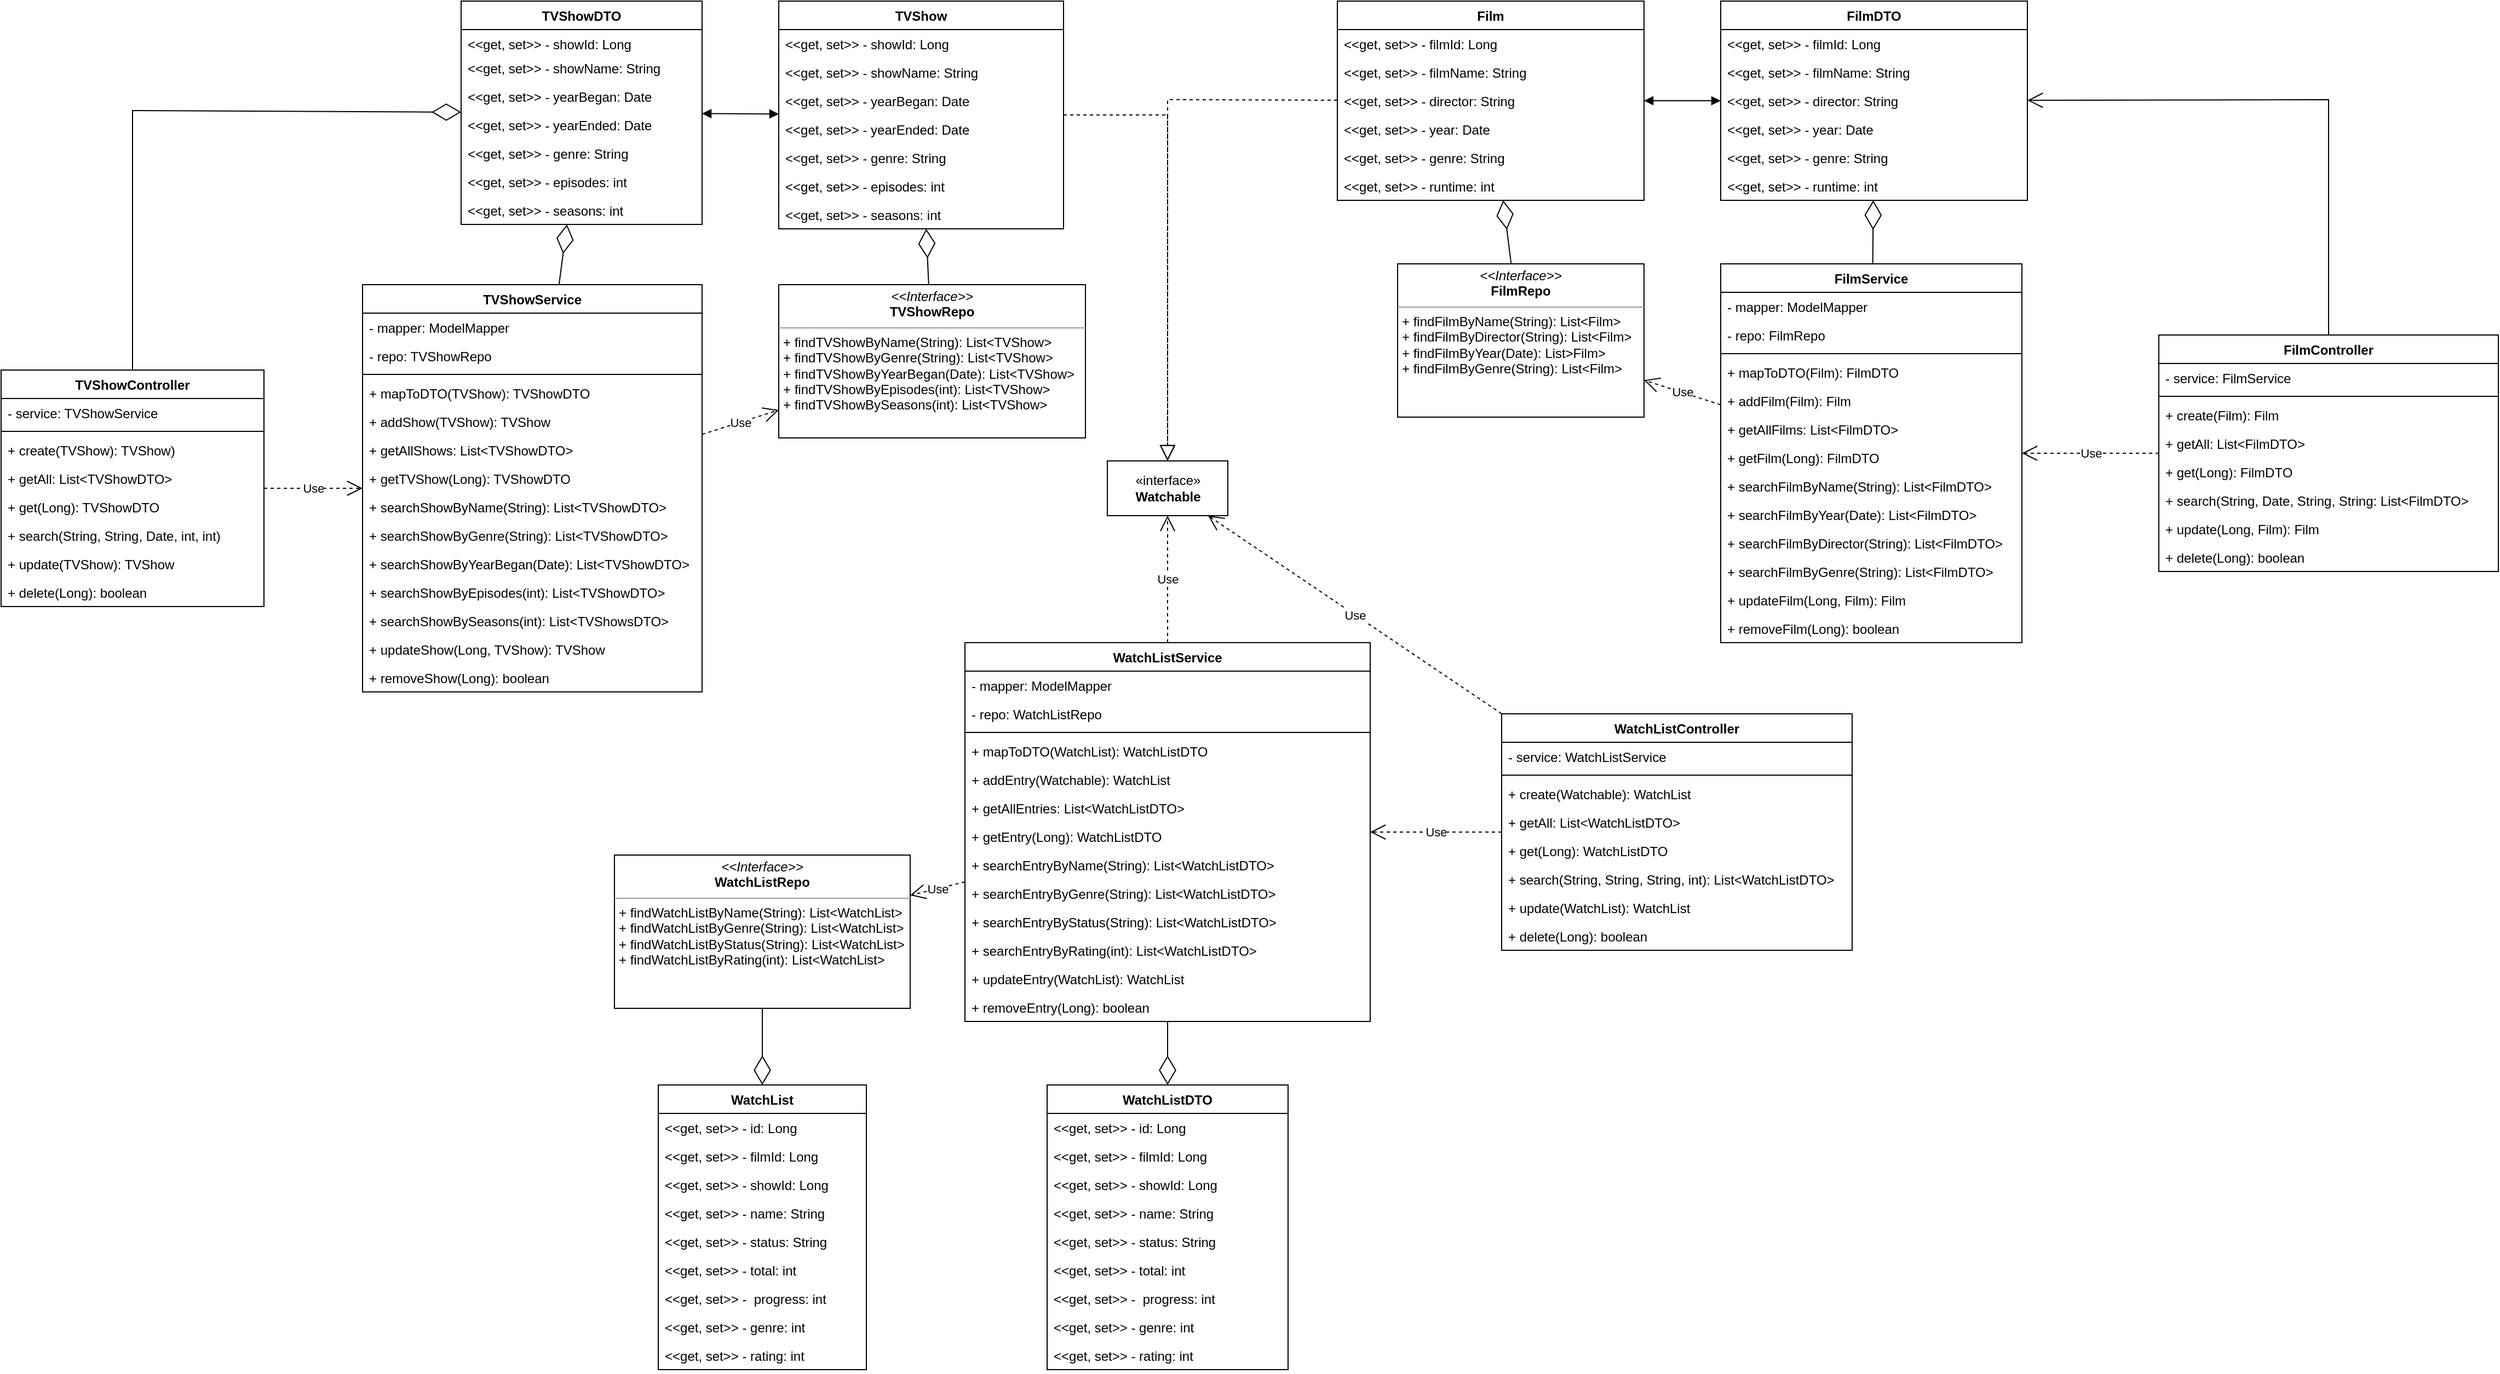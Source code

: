 <mxfile version="20.0.4" type="device"><diagram id="C5RBs43oDa-KdzZeNtuy" name="Page-1"><mxGraphModel dx="2875" dy="575" grid="1" gridSize="10" guides="1" tooltips="1" connect="1" arrows="1" fold="1" page="1" pageScale="1" pageWidth="827" pageHeight="1169" math="0" shadow="0"><root><mxCell id="WIyWlLk6GJQsqaUBKTNV-0"/><mxCell id="WIyWlLk6GJQsqaUBKTNV-1" parent="WIyWlLk6GJQsqaUBKTNV-0"/><mxCell id="eeQJujvys2jy9vbMxmG9-0" value="Film" style="swimlane;fontStyle=1;align=center;verticalAlign=top;childLayout=stackLayout;horizontal=1;startSize=26;horizontalStack=0;resizeParent=1;resizeParentMax=0;resizeLast=0;collapsible=1;marginBottom=0;" vertex="1" parent="WIyWlLk6GJQsqaUBKTNV-1"><mxGeometry x="50" y="50" width="280" height="182" as="geometry"/></mxCell><mxCell id="eeQJujvys2jy9vbMxmG9-1" value="&lt;&lt;get, set&gt;&gt; - filmId: Long" style="text;strokeColor=none;fillColor=none;align=left;verticalAlign=top;spacingLeft=4;spacingRight=4;overflow=hidden;rotatable=0;points=[[0,0.5],[1,0.5]];portConstraint=eastwest;" vertex="1" parent="eeQJujvys2jy9vbMxmG9-0"><mxGeometry y="26" width="280" height="26" as="geometry"/></mxCell><mxCell id="eeQJujvys2jy9vbMxmG9-4" value="&lt;&lt;get, set&gt;&gt; - filmName: String" style="text;strokeColor=none;fillColor=none;align=left;verticalAlign=top;spacingLeft=4;spacingRight=4;overflow=hidden;rotatable=0;points=[[0,0.5],[1,0.5]];portConstraint=eastwest;" vertex="1" parent="eeQJujvys2jy9vbMxmG9-0"><mxGeometry y="52" width="280" height="26" as="geometry"/></mxCell><mxCell id="eeQJujvys2jy9vbMxmG9-5" value="&lt;&lt;get, set&gt;&gt; - director: String" style="text;strokeColor=none;fillColor=none;align=left;verticalAlign=top;spacingLeft=4;spacingRight=4;overflow=hidden;rotatable=0;points=[[0,0.5],[1,0.5]];portConstraint=eastwest;" vertex="1" parent="eeQJujvys2jy9vbMxmG9-0"><mxGeometry y="78" width="280" height="26" as="geometry"/></mxCell><mxCell id="eeQJujvys2jy9vbMxmG9-7" value="&lt;&lt;get, set&gt;&gt; - year: Date" style="text;strokeColor=none;fillColor=none;align=left;verticalAlign=top;spacingLeft=4;spacingRight=4;overflow=hidden;rotatable=0;points=[[0,0.5],[1,0.5]];portConstraint=eastwest;" vertex="1" parent="eeQJujvys2jy9vbMxmG9-0"><mxGeometry y="104" width="280" height="26" as="geometry"/></mxCell><mxCell id="eeQJujvys2jy9vbMxmG9-8" value="&lt;&lt;get, set&gt;&gt; - genre: String" style="text;strokeColor=none;fillColor=none;align=left;verticalAlign=top;spacingLeft=4;spacingRight=4;overflow=hidden;rotatable=0;points=[[0,0.5],[1,0.5]];portConstraint=eastwest;" vertex="1" parent="eeQJujvys2jy9vbMxmG9-0"><mxGeometry y="130" width="280" height="26" as="geometry"/></mxCell><mxCell id="eeQJujvys2jy9vbMxmG9-9" value="&lt;&lt;get, set&gt;&gt; - runtime: int" style="text;strokeColor=none;fillColor=none;align=left;verticalAlign=top;spacingLeft=4;spacingRight=4;overflow=hidden;rotatable=0;points=[[0,0.5],[1,0.5]];portConstraint=eastwest;" vertex="1" parent="eeQJujvys2jy9vbMxmG9-0"><mxGeometry y="156" width="280" height="26" as="geometry"/></mxCell><mxCell id="eeQJujvys2jy9vbMxmG9-10" value="FilmDTO" style="swimlane;fontStyle=1;childLayout=stackLayout;horizontal=1;startSize=26;fillColor=none;horizontalStack=0;resizeParent=1;resizeParentMax=0;resizeLast=0;collapsible=1;marginBottom=0;" vertex="1" parent="WIyWlLk6GJQsqaUBKTNV-1"><mxGeometry x="400" y="50" width="280" height="182" as="geometry"/></mxCell><mxCell id="eeQJujvys2jy9vbMxmG9-11" value="&lt;&lt;get, set&gt;&gt; - filmId: Long" style="text;strokeColor=none;fillColor=none;align=left;verticalAlign=top;spacingLeft=4;spacingRight=4;overflow=hidden;rotatable=0;points=[[0,0.5],[1,0.5]];portConstraint=eastwest;" vertex="1" parent="eeQJujvys2jy9vbMxmG9-10"><mxGeometry y="26" width="280" height="26" as="geometry"/></mxCell><mxCell id="eeQJujvys2jy9vbMxmG9-12" value="&lt;&lt;get, set&gt;&gt; - filmName: String" style="text;strokeColor=none;fillColor=none;align=left;verticalAlign=top;spacingLeft=4;spacingRight=4;overflow=hidden;rotatable=0;points=[[0,0.5],[1,0.5]];portConstraint=eastwest;" vertex="1" parent="eeQJujvys2jy9vbMxmG9-10"><mxGeometry y="52" width="280" height="26" as="geometry"/></mxCell><mxCell id="eeQJujvys2jy9vbMxmG9-13" value="&lt;&lt;get, set&gt;&gt; - director: String" style="text;strokeColor=none;fillColor=none;align=left;verticalAlign=top;spacingLeft=4;spacingRight=4;overflow=hidden;rotatable=0;points=[[0,0.5],[1,0.5]];portConstraint=eastwest;" vertex="1" parent="eeQJujvys2jy9vbMxmG9-10"><mxGeometry y="78" width="280" height="26" as="geometry"/></mxCell><mxCell id="eeQJujvys2jy9vbMxmG9-14" value="&lt;&lt;get, set&gt;&gt; - year: Date" style="text;strokeColor=none;fillColor=none;align=left;verticalAlign=top;spacingLeft=4;spacingRight=4;overflow=hidden;rotatable=0;points=[[0,0.5],[1,0.5]];portConstraint=eastwest;" vertex="1" parent="eeQJujvys2jy9vbMxmG9-10"><mxGeometry y="104" width="280" height="26" as="geometry"/></mxCell><mxCell id="eeQJujvys2jy9vbMxmG9-15" value="&lt;&lt;get, set&gt;&gt; - genre: String" style="text;strokeColor=none;fillColor=none;align=left;verticalAlign=top;spacingLeft=4;spacingRight=4;overflow=hidden;rotatable=0;points=[[0,0.5],[1,0.5]];portConstraint=eastwest;" vertex="1" parent="eeQJujvys2jy9vbMxmG9-10"><mxGeometry y="130" width="280" height="26" as="geometry"/></mxCell><mxCell id="eeQJujvys2jy9vbMxmG9-16" value="&lt;&lt;get, set&gt;&gt; - runtime: int" style="text;strokeColor=none;fillColor=none;align=left;verticalAlign=top;spacingLeft=4;spacingRight=4;overflow=hidden;rotatable=0;points=[[0,0.5],[1,0.5]];portConstraint=eastwest;" vertex="1" parent="eeQJujvys2jy9vbMxmG9-10"><mxGeometry y="156" width="280" height="26" as="geometry"/></mxCell><mxCell id="eeQJujvys2jy9vbMxmG9-17" value="" style="endArrow=block;startArrow=block;endFill=1;startFill=1;html=1;rounded=0;" edge="1" parent="WIyWlLk6GJQsqaUBKTNV-1" source="eeQJujvys2jy9vbMxmG9-0" target="eeQJujvys2jy9vbMxmG9-10"><mxGeometry width="160" relative="1" as="geometry"><mxPoint x="320" y="330" as="sourcePoint"/><mxPoint x="480" y="330" as="targetPoint"/></mxGeometry></mxCell><mxCell id="eeQJujvys2jy9vbMxmG9-20" value="&lt;p style=&quot;margin:0px;margin-top:4px;text-align:center;&quot;&gt;&lt;i&gt;&amp;lt;&amp;lt;Interface&amp;gt;&amp;gt;&lt;/i&gt;&lt;br&gt;&lt;b&gt;FilmRepo&lt;/b&gt;&lt;/p&gt;&lt;hr size=&quot;1&quot;&gt;&lt;p style=&quot;margin:0px;margin-left:4px;&quot;&gt;+ findFilmByName(String): List&amp;lt;Film&amp;gt;&lt;br&gt;+ findFilmByDirector(String): List&amp;lt;Film&amp;gt;&lt;/p&gt;&lt;p style=&quot;margin:0px;margin-left:4px;&quot;&gt;+ findFilmByYear(Date): List&amp;gt;Film&amp;gt;&lt;/p&gt;&lt;p style=&quot;margin:0px;margin-left:4px;&quot;&gt;+ findFilmByGenre(String): List&amp;lt;Film&amp;gt;&lt;/p&gt;" style="verticalAlign=top;align=left;overflow=fill;fontSize=12;fontFamily=Helvetica;html=1;" vertex="1" parent="WIyWlLk6GJQsqaUBKTNV-1"><mxGeometry x="105" y="290" width="225" height="140" as="geometry"/></mxCell><mxCell id="eeQJujvys2jy9vbMxmG9-25" value="" style="endArrow=diamondThin;endFill=0;endSize=24;html=1;rounded=0;" edge="1" parent="WIyWlLk6GJQsqaUBKTNV-1" source="eeQJujvys2jy9vbMxmG9-20" target="eeQJujvys2jy9vbMxmG9-0"><mxGeometry width="160" relative="1" as="geometry"><mxPoint x="400" y="210" as="sourcePoint"/><mxPoint x="560" y="210" as="targetPoint"/></mxGeometry></mxCell><mxCell id="eeQJujvys2jy9vbMxmG9-26" value="FilmService" style="swimlane;fontStyle=1;align=center;verticalAlign=top;childLayout=stackLayout;horizontal=1;startSize=26;horizontalStack=0;resizeParent=1;resizeParentMax=0;resizeLast=0;collapsible=1;marginBottom=0;" vertex="1" parent="WIyWlLk6GJQsqaUBKTNV-1"><mxGeometry x="400" y="290" width="275" height="346" as="geometry"/></mxCell><mxCell id="eeQJujvys2jy9vbMxmG9-90" value="- mapper: ModelMapper" style="text;strokeColor=none;fillColor=none;align=left;verticalAlign=top;spacingLeft=4;spacingRight=4;overflow=hidden;rotatable=0;points=[[0,0.5],[1,0.5]];portConstraint=eastwest;" vertex="1" parent="eeQJujvys2jy9vbMxmG9-26"><mxGeometry y="26" width="275" height="26" as="geometry"/></mxCell><mxCell id="eeQJujvys2jy9vbMxmG9-27" value="- repo: FilmRepo" style="text;strokeColor=none;fillColor=none;align=left;verticalAlign=top;spacingLeft=4;spacingRight=4;overflow=hidden;rotatable=0;points=[[0,0.5],[1,0.5]];portConstraint=eastwest;" vertex="1" parent="eeQJujvys2jy9vbMxmG9-26"><mxGeometry y="52" width="275" height="26" as="geometry"/></mxCell><mxCell id="eeQJujvys2jy9vbMxmG9-28" value="" style="line;strokeWidth=1;fillColor=none;align=left;verticalAlign=middle;spacingTop=-1;spacingLeft=3;spacingRight=3;rotatable=0;labelPosition=right;points=[];portConstraint=eastwest;" vertex="1" parent="eeQJujvys2jy9vbMxmG9-26"><mxGeometry y="78" width="275" height="8" as="geometry"/></mxCell><mxCell id="eeQJujvys2jy9vbMxmG9-29" value="+ mapToDTO(Film): FilmDTO" style="text;strokeColor=none;fillColor=none;align=left;verticalAlign=top;spacingLeft=4;spacingRight=4;overflow=hidden;rotatable=0;points=[[0,0.5],[1,0.5]];portConstraint=eastwest;" vertex="1" parent="eeQJujvys2jy9vbMxmG9-26"><mxGeometry y="86" width="275" height="26" as="geometry"/></mxCell><mxCell id="eeQJujvys2jy9vbMxmG9-31" value="+ addFilm(Film): Film" style="text;strokeColor=none;fillColor=none;align=left;verticalAlign=top;spacingLeft=4;spacingRight=4;overflow=hidden;rotatable=0;points=[[0,0.5],[1,0.5]];portConstraint=eastwest;" vertex="1" parent="eeQJujvys2jy9vbMxmG9-26"><mxGeometry y="112" width="275" height="26" as="geometry"/></mxCell><mxCell id="eeQJujvys2jy9vbMxmG9-32" value="+ getAllFilms: List&lt;FilmDTO&gt;" style="text;strokeColor=none;fillColor=none;align=left;verticalAlign=top;spacingLeft=4;spacingRight=4;overflow=hidden;rotatable=0;points=[[0,0.5],[1,0.5]];portConstraint=eastwest;" vertex="1" parent="eeQJujvys2jy9vbMxmG9-26"><mxGeometry y="138" width="275" height="26" as="geometry"/></mxCell><mxCell id="eeQJujvys2jy9vbMxmG9-36" value="+ getFilm(Long): FilmDTO" style="text;strokeColor=none;fillColor=none;align=left;verticalAlign=top;spacingLeft=4;spacingRight=4;overflow=hidden;rotatable=0;points=[[0,0.5],[1,0.5]];portConstraint=eastwest;" vertex="1" parent="eeQJujvys2jy9vbMxmG9-26"><mxGeometry y="164" width="275" height="26" as="geometry"/></mxCell><mxCell id="eeQJujvys2jy9vbMxmG9-34" value="+ searchFilmByName(String): List&lt;FilmDTO&gt;" style="text;strokeColor=none;fillColor=none;align=left;verticalAlign=top;spacingLeft=4;spacingRight=4;overflow=hidden;rotatable=0;points=[[0,0.5],[1,0.5]];portConstraint=eastwest;" vertex="1" parent="eeQJujvys2jy9vbMxmG9-26"><mxGeometry y="190" width="275" height="26" as="geometry"/></mxCell><mxCell id="eeQJujvys2jy9vbMxmG9-39" value="+ searchFilmByYear(Date): List&lt;FilmDTO&gt;" style="text;strokeColor=none;fillColor=none;align=left;verticalAlign=top;spacingLeft=4;spacingRight=4;overflow=hidden;rotatable=0;points=[[0,0.5],[1,0.5]];portConstraint=eastwest;" vertex="1" parent="eeQJujvys2jy9vbMxmG9-26"><mxGeometry y="216" width="275" height="26" as="geometry"/></mxCell><mxCell id="eeQJujvys2jy9vbMxmG9-35" value="+ searchFilmByDirector(String): List&lt;FilmDTO&gt;" style="text;strokeColor=none;fillColor=none;align=left;verticalAlign=top;spacingLeft=4;spacingRight=4;overflow=hidden;rotatable=0;points=[[0,0.5],[1,0.5]];portConstraint=eastwest;" vertex="1" parent="eeQJujvys2jy9vbMxmG9-26"><mxGeometry y="242" width="275" height="26" as="geometry"/></mxCell><mxCell id="eeQJujvys2jy9vbMxmG9-40" value="+ searchFilmByGenre(String): List&lt;FilmDTO&gt;" style="text;strokeColor=none;fillColor=none;align=left;verticalAlign=top;spacingLeft=4;spacingRight=4;overflow=hidden;rotatable=0;points=[[0,0.5],[1,0.5]];portConstraint=eastwest;" vertex="1" parent="eeQJujvys2jy9vbMxmG9-26"><mxGeometry y="268" width="275" height="26" as="geometry"/></mxCell><mxCell id="eeQJujvys2jy9vbMxmG9-41" value="+ updateFilm(Long, Film): Film" style="text;strokeColor=none;fillColor=none;align=left;verticalAlign=top;spacingLeft=4;spacingRight=4;overflow=hidden;rotatable=0;points=[[0,0.5],[1,0.5]];portConstraint=eastwest;" vertex="1" parent="eeQJujvys2jy9vbMxmG9-26"><mxGeometry y="294" width="275" height="26" as="geometry"/></mxCell><mxCell id="eeQJujvys2jy9vbMxmG9-42" value="+ removeFilm(Long): boolean" style="text;strokeColor=none;fillColor=none;align=left;verticalAlign=top;spacingLeft=4;spacingRight=4;overflow=hidden;rotatable=0;points=[[0,0.5],[1,0.5]];portConstraint=eastwest;" vertex="1" parent="eeQJujvys2jy9vbMxmG9-26"><mxGeometry y="320" width="275" height="26" as="geometry"/></mxCell><mxCell id="eeQJujvys2jy9vbMxmG9-30" value="Use" style="endArrow=open;endSize=12;dashed=1;html=1;rounded=0;" edge="1" parent="WIyWlLk6GJQsqaUBKTNV-1" source="eeQJujvys2jy9vbMxmG9-26" target="eeQJujvys2jy9vbMxmG9-20"><mxGeometry width="160" relative="1" as="geometry"><mxPoint x="400" y="210" as="sourcePoint"/><mxPoint x="560" y="210" as="targetPoint"/></mxGeometry></mxCell><mxCell id="eeQJujvys2jy9vbMxmG9-37" value="«interface»&lt;br&gt;&lt;b&gt;Watchable&lt;/b&gt;" style="html=1;" vertex="1" parent="WIyWlLk6GJQsqaUBKTNV-1"><mxGeometry x="-160" y="470" width="110" height="50" as="geometry"/></mxCell><mxCell id="eeQJujvys2jy9vbMxmG9-38" value="" style="endArrow=block;dashed=1;endFill=0;endSize=12;html=1;rounded=0;" edge="1" parent="WIyWlLk6GJQsqaUBKTNV-1" source="eeQJujvys2jy9vbMxmG9-0" target="eeQJujvys2jy9vbMxmG9-37"><mxGeometry width="160" relative="1" as="geometry"><mxPoint x="240" y="310" as="sourcePoint"/><mxPoint x="400" y="310" as="targetPoint"/><Array as="points"><mxPoint x="-105" y="140"/></Array></mxGeometry></mxCell><mxCell id="eeQJujvys2jy9vbMxmG9-43" value="" style="endArrow=diamondThin;endFill=0;endSize=24;html=1;rounded=0;" edge="1" parent="WIyWlLk6GJQsqaUBKTNV-1" source="eeQJujvys2jy9vbMxmG9-26" target="eeQJujvys2jy9vbMxmG9-10"><mxGeometry width="160" relative="1" as="geometry"><mxPoint x="240" y="310" as="sourcePoint"/><mxPoint x="400" y="310" as="targetPoint"/></mxGeometry></mxCell><mxCell id="eeQJujvys2jy9vbMxmG9-48" value="FilmController" style="swimlane;fontStyle=1;align=center;verticalAlign=top;childLayout=stackLayout;horizontal=1;startSize=26;horizontalStack=0;resizeParent=1;resizeParentMax=0;resizeLast=0;collapsible=1;marginBottom=0;" vertex="1" parent="WIyWlLk6GJQsqaUBKTNV-1"><mxGeometry x="800" y="355" width="310" height="216" as="geometry"/></mxCell><mxCell id="eeQJujvys2jy9vbMxmG9-49" value="- service: FilmService" style="text;strokeColor=none;fillColor=none;align=left;verticalAlign=top;spacingLeft=4;spacingRight=4;overflow=hidden;rotatable=0;points=[[0,0.5],[1,0.5]];portConstraint=eastwest;" vertex="1" parent="eeQJujvys2jy9vbMxmG9-48"><mxGeometry y="26" width="310" height="26" as="geometry"/></mxCell><mxCell id="eeQJujvys2jy9vbMxmG9-50" value="" style="line;strokeWidth=1;fillColor=none;align=left;verticalAlign=middle;spacingTop=-1;spacingLeft=3;spacingRight=3;rotatable=0;labelPosition=right;points=[];portConstraint=eastwest;" vertex="1" parent="eeQJujvys2jy9vbMxmG9-48"><mxGeometry y="52" width="310" height="8" as="geometry"/></mxCell><mxCell id="eeQJujvys2jy9vbMxmG9-51" value="+ create(Film): Film" style="text;strokeColor=none;fillColor=none;align=left;verticalAlign=top;spacingLeft=4;spacingRight=4;overflow=hidden;rotatable=0;points=[[0,0.5],[1,0.5]];portConstraint=eastwest;" vertex="1" parent="eeQJujvys2jy9vbMxmG9-48"><mxGeometry y="60" width="310" height="26" as="geometry"/></mxCell><mxCell id="eeQJujvys2jy9vbMxmG9-52" value="+ getAll: List&lt;FilmDTO&gt;" style="text;strokeColor=none;fillColor=none;align=left;verticalAlign=top;spacingLeft=4;spacingRight=4;overflow=hidden;rotatable=0;points=[[0,0.5],[1,0.5]];portConstraint=eastwest;" vertex="1" parent="eeQJujvys2jy9vbMxmG9-48"><mxGeometry y="86" width="310" height="26" as="geometry"/></mxCell><mxCell id="eeQJujvys2jy9vbMxmG9-53" value="+ get(Long): FilmDTO" style="text;strokeColor=none;fillColor=none;align=left;verticalAlign=top;spacingLeft=4;spacingRight=4;overflow=hidden;rotatable=0;points=[[0,0.5],[1,0.5]];portConstraint=eastwest;" vertex="1" parent="eeQJujvys2jy9vbMxmG9-48"><mxGeometry y="112" width="310" height="26" as="geometry"/></mxCell><mxCell id="eeQJujvys2jy9vbMxmG9-54" value="+ search(String, Date, String, String: List&lt;FilmDTO&gt;" style="text;strokeColor=none;fillColor=none;align=left;verticalAlign=top;spacingLeft=4;spacingRight=4;overflow=hidden;rotatable=0;points=[[0,0.5],[1,0.5]];portConstraint=eastwest;" vertex="1" parent="eeQJujvys2jy9vbMxmG9-48"><mxGeometry y="138" width="310" height="26" as="geometry"/></mxCell><mxCell id="eeQJujvys2jy9vbMxmG9-55" value="+ update(Long, Film): Film" style="text;strokeColor=none;fillColor=none;align=left;verticalAlign=top;spacingLeft=4;spacingRight=4;overflow=hidden;rotatable=0;points=[[0,0.5],[1,0.5]];portConstraint=eastwest;" vertex="1" parent="eeQJujvys2jy9vbMxmG9-48"><mxGeometry y="164" width="310" height="26" as="geometry"/></mxCell><mxCell id="eeQJujvys2jy9vbMxmG9-56" value="+ delete(Long): boolean" style="text;strokeColor=none;fillColor=none;align=left;verticalAlign=top;spacingLeft=4;spacingRight=4;overflow=hidden;rotatable=0;points=[[0,0.5],[1,0.5]];portConstraint=eastwest;" vertex="1" parent="eeQJujvys2jy9vbMxmG9-48"><mxGeometry y="190" width="310" height="26" as="geometry"/></mxCell><mxCell id="eeQJujvys2jy9vbMxmG9-59" value="" style="endArrow=open;endFill=1;endSize=12;html=1;rounded=0;" edge="1" parent="WIyWlLk6GJQsqaUBKTNV-1" source="eeQJujvys2jy9vbMxmG9-48" target="eeQJujvys2jy9vbMxmG9-10"><mxGeometry width="160" relative="1" as="geometry"><mxPoint x="840" y="220" as="sourcePoint"/><mxPoint x="1000" y="220" as="targetPoint"/><Array as="points"><mxPoint x="955" y="140"/></Array></mxGeometry></mxCell><mxCell id="eeQJujvys2jy9vbMxmG9-60" value="TVShow" style="swimlane;fontStyle=1;align=center;verticalAlign=top;childLayout=stackLayout;horizontal=1;startSize=26;horizontalStack=0;resizeParent=1;resizeParentMax=0;resizeLast=0;collapsible=1;marginBottom=0;" vertex="1" parent="WIyWlLk6GJQsqaUBKTNV-1"><mxGeometry x="-460" y="50" width="260" height="208" as="geometry"/></mxCell><mxCell id="eeQJujvys2jy9vbMxmG9-61" value="&lt;&lt;get, set&gt;&gt; - showId: Long" style="text;strokeColor=none;fillColor=none;align=left;verticalAlign=top;spacingLeft=4;spacingRight=4;overflow=hidden;rotatable=0;points=[[0,0.5],[1,0.5]];portConstraint=eastwest;" vertex="1" parent="eeQJujvys2jy9vbMxmG9-60"><mxGeometry y="26" width="260" height="26" as="geometry"/></mxCell><mxCell id="eeQJujvys2jy9vbMxmG9-64" value="&lt;&lt;get, set&gt;&gt; - showName: String" style="text;strokeColor=none;fillColor=none;align=left;verticalAlign=top;spacingLeft=4;spacingRight=4;overflow=hidden;rotatable=0;points=[[0,0.5],[1,0.5]];portConstraint=eastwest;" vertex="1" parent="eeQJujvys2jy9vbMxmG9-60"><mxGeometry y="52" width="260" height="26" as="geometry"/></mxCell><mxCell id="eeQJujvys2jy9vbMxmG9-65" value="&lt;&lt;get, set&gt;&gt; - yearBegan: Date" style="text;strokeColor=none;fillColor=none;align=left;verticalAlign=top;spacingLeft=4;spacingRight=4;overflow=hidden;rotatable=0;points=[[0,0.5],[1,0.5]];portConstraint=eastwest;" vertex="1" parent="eeQJujvys2jy9vbMxmG9-60"><mxGeometry y="78" width="260" height="26" as="geometry"/></mxCell><mxCell id="eeQJujvys2jy9vbMxmG9-66" value="&lt;&lt;get, set&gt;&gt; - yearEnded: Date" style="text;strokeColor=none;fillColor=none;align=left;verticalAlign=top;spacingLeft=4;spacingRight=4;overflow=hidden;rotatable=0;points=[[0,0.5],[1,0.5]];portConstraint=eastwest;" vertex="1" parent="eeQJujvys2jy9vbMxmG9-60"><mxGeometry y="104" width="260" height="26" as="geometry"/></mxCell><mxCell id="eeQJujvys2jy9vbMxmG9-67" value="&lt;&lt;get, set&gt;&gt; - genre: String" style="text;strokeColor=none;fillColor=none;align=left;verticalAlign=top;spacingLeft=4;spacingRight=4;overflow=hidden;rotatable=0;points=[[0,0.5],[1,0.5]];portConstraint=eastwest;" vertex="1" parent="eeQJujvys2jy9vbMxmG9-60"><mxGeometry y="130" width="260" height="26" as="geometry"/></mxCell><mxCell id="eeQJujvys2jy9vbMxmG9-69" value="&lt;&lt;get, set&gt;&gt; - episodes: int" style="text;strokeColor=none;fillColor=none;align=left;verticalAlign=top;spacingLeft=4;spacingRight=4;overflow=hidden;rotatable=0;points=[[0,0.5],[1,0.5]];portConstraint=eastwest;" vertex="1" parent="eeQJujvys2jy9vbMxmG9-60"><mxGeometry y="156" width="260" height="26" as="geometry"/></mxCell><mxCell id="eeQJujvys2jy9vbMxmG9-71" value="&lt;&lt;get, set&gt;&gt; - seasons: int" style="text;strokeColor=none;fillColor=none;align=left;verticalAlign=top;spacingLeft=4;spacingRight=4;overflow=hidden;rotatable=0;points=[[0,0.5],[1,0.5]];portConstraint=eastwest;" vertex="1" parent="eeQJujvys2jy9vbMxmG9-60"><mxGeometry y="182" width="260" height="26" as="geometry"/></mxCell><mxCell id="eeQJujvys2jy9vbMxmG9-72" value="" style="endArrow=block;dashed=1;endFill=0;endSize=12;html=1;rounded=0;entryX=0.5;entryY=0;entryDx=0;entryDy=0;" edge="1" parent="WIyWlLk6GJQsqaUBKTNV-1" source="eeQJujvys2jy9vbMxmG9-60" target="eeQJujvys2jy9vbMxmG9-37"><mxGeometry width="160" relative="1" as="geometry"><mxPoint x="-240" y="350" as="sourcePoint"/><mxPoint x="-80" y="350" as="targetPoint"/><Array as="points"><mxPoint x="-105" y="154"/></Array></mxGeometry></mxCell><mxCell id="eeQJujvys2jy9vbMxmG9-73" value="TVShowDTO" style="swimlane;fontStyle=1;childLayout=stackLayout;horizontal=1;startSize=26;fillColor=none;horizontalStack=0;resizeParent=1;resizeParentMax=0;resizeLast=0;collapsible=1;marginBottom=0;" vertex="1" parent="WIyWlLk6GJQsqaUBKTNV-1"><mxGeometry x="-750" y="50" width="220" height="204" as="geometry"/></mxCell><mxCell id="eeQJujvys2jy9vbMxmG9-77" value="&lt;&lt;get, set&gt;&gt; - showId: Long" style="text;strokeColor=none;fillColor=none;align=left;verticalAlign=top;spacingLeft=4;spacingRight=4;overflow=hidden;rotatable=0;points=[[0,0.5],[1,0.5]];portConstraint=eastwest;" vertex="1" parent="eeQJujvys2jy9vbMxmG9-73"><mxGeometry y="26" width="220" height="22" as="geometry"/></mxCell><mxCell id="eeQJujvys2jy9vbMxmG9-78" value="&lt;&lt;get, set&gt;&gt; - showName: String" style="text;strokeColor=none;fillColor=none;align=left;verticalAlign=top;spacingLeft=4;spacingRight=4;overflow=hidden;rotatable=0;points=[[0,0.5],[1,0.5]];portConstraint=eastwest;" vertex="1" parent="eeQJujvys2jy9vbMxmG9-73"><mxGeometry y="48" width="220" height="26" as="geometry"/></mxCell><mxCell id="eeQJujvys2jy9vbMxmG9-79" value="&lt;&lt;get, set&gt;&gt; - yearBegan: Date" style="text;strokeColor=none;fillColor=none;align=left;verticalAlign=top;spacingLeft=4;spacingRight=4;overflow=hidden;rotatable=0;points=[[0,0.5],[1,0.5]];portConstraint=eastwest;" vertex="1" parent="eeQJujvys2jy9vbMxmG9-73"><mxGeometry y="74" width="220" height="26" as="geometry"/></mxCell><mxCell id="eeQJujvys2jy9vbMxmG9-80" value="&lt;&lt;get, set&gt;&gt; - yearEnded: Date" style="text;strokeColor=none;fillColor=none;align=left;verticalAlign=top;spacingLeft=4;spacingRight=4;overflow=hidden;rotatable=0;points=[[0,0.5],[1,0.5]];portConstraint=eastwest;" vertex="1" parent="eeQJujvys2jy9vbMxmG9-73"><mxGeometry y="100" width="220" height="26" as="geometry"/></mxCell><mxCell id="eeQJujvys2jy9vbMxmG9-81" value="&lt;&lt;get, set&gt;&gt; - genre: String" style="text;strokeColor=none;fillColor=none;align=left;verticalAlign=top;spacingLeft=4;spacingRight=4;overflow=hidden;rotatable=0;points=[[0,0.5],[1,0.5]];portConstraint=eastwest;" vertex="1" parent="eeQJujvys2jy9vbMxmG9-73"><mxGeometry y="126" width="220" height="26" as="geometry"/></mxCell><mxCell id="eeQJujvys2jy9vbMxmG9-82" value="&lt;&lt;get, set&gt;&gt; - episodes: int" style="text;strokeColor=none;fillColor=none;align=left;verticalAlign=top;spacingLeft=4;spacingRight=4;overflow=hidden;rotatable=0;points=[[0,0.5],[1,0.5]];portConstraint=eastwest;" vertex="1" parent="eeQJujvys2jy9vbMxmG9-73"><mxGeometry y="152" width="220" height="26" as="geometry"/></mxCell><mxCell id="eeQJujvys2jy9vbMxmG9-83" value="&lt;&lt;get, set&gt;&gt; - seasons: int" style="text;strokeColor=none;fillColor=none;align=left;verticalAlign=top;spacingLeft=4;spacingRight=4;overflow=hidden;rotatable=0;points=[[0,0.5],[1,0.5]];portConstraint=eastwest;" vertex="1" parent="eeQJujvys2jy9vbMxmG9-73"><mxGeometry y="178" width="220" height="26" as="geometry"/></mxCell><mxCell id="eeQJujvys2jy9vbMxmG9-84" value="" style="endArrow=block;startArrow=block;endFill=1;startFill=1;html=1;rounded=0;" edge="1" parent="WIyWlLk6GJQsqaUBKTNV-1" source="eeQJujvys2jy9vbMxmG9-73" target="eeQJujvys2jy9vbMxmG9-60"><mxGeometry width="160" relative="1" as="geometry"><mxPoint x="-240" y="350" as="sourcePoint"/><mxPoint x="-80" y="350" as="targetPoint"/></mxGeometry></mxCell><mxCell id="eeQJujvys2jy9vbMxmG9-85" value="&lt;p style=&quot;margin:0px;margin-top:4px;text-align:center;&quot;&gt;&lt;i&gt;&amp;lt;&amp;lt;Interface&amp;gt;&amp;gt;&lt;/i&gt;&lt;br&gt;&lt;b&gt;TVShowRepo&lt;/b&gt;&lt;/p&gt;&lt;hr size=&quot;1&quot;&gt;&lt;p style=&quot;margin:0px;margin-left:4px;&quot;&gt;+ findTVShowByName(String): List&amp;lt;TVShow&amp;gt;&lt;br&gt;+ findTVShowByGenre(String): List&amp;lt;TVShow&amp;gt;&lt;/p&gt;&lt;p style=&quot;margin:0px;margin-left:4px;&quot;&gt;+ findTVShowByYearBegan(Date): List&amp;lt;TVShow&amp;gt;&lt;/p&gt;&lt;p style=&quot;margin:0px;margin-left:4px;&quot;&gt;+ findTVShowByEpisodes(int): List&amp;lt;TVShow&amp;gt;&lt;/p&gt;&lt;p style=&quot;margin:0px;margin-left:4px;&quot;&gt;+ findTVShowBySeasons(int): List&amp;lt;TVShow&amp;gt;&lt;/p&gt;" style="verticalAlign=top;align=left;overflow=fill;fontSize=12;fontFamily=Helvetica;html=1;" vertex="1" parent="WIyWlLk6GJQsqaUBKTNV-1"><mxGeometry x="-460" y="309" width="280" height="140" as="geometry"/></mxCell><mxCell id="eeQJujvys2jy9vbMxmG9-86" value="TVShowService" style="swimlane;fontStyle=1;align=center;verticalAlign=top;childLayout=stackLayout;horizontal=1;startSize=26;horizontalStack=0;resizeParent=1;resizeParentMax=0;resizeLast=0;collapsible=1;marginBottom=0;" vertex="1" parent="WIyWlLk6GJQsqaUBKTNV-1"><mxGeometry x="-840" y="309" width="310" height="372" as="geometry"/></mxCell><mxCell id="eeQJujvys2jy9vbMxmG9-91" value="- mapper: ModelMapper" style="text;strokeColor=none;fillColor=none;align=left;verticalAlign=top;spacingLeft=4;spacingRight=4;overflow=hidden;rotatable=0;points=[[0,0.5],[1,0.5]];portConstraint=eastwest;" vertex="1" parent="eeQJujvys2jy9vbMxmG9-86"><mxGeometry y="26" width="310" height="26" as="geometry"/></mxCell><mxCell id="eeQJujvys2jy9vbMxmG9-87" value="- repo: TVShowRepo" style="text;strokeColor=none;fillColor=none;align=left;verticalAlign=top;spacingLeft=4;spacingRight=4;overflow=hidden;rotatable=0;points=[[0,0.5],[1,0.5]];portConstraint=eastwest;" vertex="1" parent="eeQJujvys2jy9vbMxmG9-86"><mxGeometry y="52" width="310" height="26" as="geometry"/></mxCell><mxCell id="eeQJujvys2jy9vbMxmG9-88" value="" style="line;strokeWidth=1;fillColor=none;align=left;verticalAlign=middle;spacingTop=-1;spacingLeft=3;spacingRight=3;rotatable=0;labelPosition=right;points=[];portConstraint=eastwest;" vertex="1" parent="eeQJujvys2jy9vbMxmG9-86"><mxGeometry y="78" width="310" height="8" as="geometry"/></mxCell><mxCell id="eeQJujvys2jy9vbMxmG9-89" value="+ mapToDTO(TVShow): TVShowDTO" style="text;strokeColor=none;fillColor=none;align=left;verticalAlign=top;spacingLeft=4;spacingRight=4;overflow=hidden;rotatable=0;points=[[0,0.5],[1,0.5]];portConstraint=eastwest;" vertex="1" parent="eeQJujvys2jy9vbMxmG9-86"><mxGeometry y="86" width="310" height="26" as="geometry"/></mxCell><mxCell id="eeQJujvys2jy9vbMxmG9-92" value="+ addShow(TVShow): TVShow" style="text;strokeColor=none;fillColor=none;align=left;verticalAlign=top;spacingLeft=4;spacingRight=4;overflow=hidden;rotatable=0;points=[[0,0.5],[1,0.5]];portConstraint=eastwest;" vertex="1" parent="eeQJujvys2jy9vbMxmG9-86"><mxGeometry y="112" width="310" height="26" as="geometry"/></mxCell><mxCell id="eeQJujvys2jy9vbMxmG9-94" value="+ getAllShows: List&lt;TVShowDTO&gt;" style="text;strokeColor=none;fillColor=none;align=left;verticalAlign=top;spacingLeft=4;spacingRight=4;overflow=hidden;rotatable=0;points=[[0,0.5],[1,0.5]];portConstraint=eastwest;" vertex="1" parent="eeQJujvys2jy9vbMxmG9-86"><mxGeometry y="138" width="310" height="26" as="geometry"/></mxCell><mxCell id="eeQJujvys2jy9vbMxmG9-95" value="+ getTVShow(Long): TVShowDTO" style="text;strokeColor=none;fillColor=none;align=left;verticalAlign=top;spacingLeft=4;spacingRight=4;overflow=hidden;rotatable=0;points=[[0,0.5],[1,0.5]];portConstraint=eastwest;" vertex="1" parent="eeQJujvys2jy9vbMxmG9-86"><mxGeometry y="164" width="310" height="26" as="geometry"/></mxCell><mxCell id="eeQJujvys2jy9vbMxmG9-99" value="+ searchShowByName(String): List&lt;TVShowDTO&gt;" style="text;strokeColor=none;fillColor=none;align=left;verticalAlign=top;spacingLeft=4;spacingRight=4;overflow=hidden;rotatable=0;points=[[0,0.5],[1,0.5]];portConstraint=eastwest;" vertex="1" parent="eeQJujvys2jy9vbMxmG9-86"><mxGeometry y="190" width="310" height="26" as="geometry"/></mxCell><mxCell id="eeQJujvys2jy9vbMxmG9-100" value="+ searchShowByGenre(String): List&lt;TVShowDTO&gt;" style="text;strokeColor=none;fillColor=none;align=left;verticalAlign=top;spacingLeft=4;spacingRight=4;overflow=hidden;rotatable=0;points=[[0,0.5],[1,0.5]];portConstraint=eastwest;" vertex="1" parent="eeQJujvys2jy9vbMxmG9-86"><mxGeometry y="216" width="310" height="26" as="geometry"/></mxCell><mxCell id="eeQJujvys2jy9vbMxmG9-101" value="+ searchShowByYearBegan(Date): List&lt;TVShowDTO&gt;" style="text;strokeColor=none;fillColor=none;align=left;verticalAlign=top;spacingLeft=4;spacingRight=4;overflow=hidden;rotatable=0;points=[[0,0.5],[1,0.5]];portConstraint=eastwest;" vertex="1" parent="eeQJujvys2jy9vbMxmG9-86"><mxGeometry y="242" width="310" height="26" as="geometry"/></mxCell><mxCell id="eeQJujvys2jy9vbMxmG9-102" value="+ searchShowByEpisodes(int): List&lt;TVShowDTO&gt;" style="text;strokeColor=none;fillColor=none;align=left;verticalAlign=top;spacingLeft=4;spacingRight=4;overflow=hidden;rotatable=0;points=[[0,0.5],[1,0.5]];portConstraint=eastwest;" vertex="1" parent="eeQJujvys2jy9vbMxmG9-86"><mxGeometry y="268" width="310" height="26" as="geometry"/></mxCell><mxCell id="eeQJujvys2jy9vbMxmG9-103" value="+ searchShowBySeasons(int): List&lt;TVShowsDTO&gt;" style="text;strokeColor=none;fillColor=none;align=left;verticalAlign=top;spacingLeft=4;spacingRight=4;overflow=hidden;rotatable=0;points=[[0,0.5],[1,0.5]];portConstraint=eastwest;" vertex="1" parent="eeQJujvys2jy9vbMxmG9-86"><mxGeometry y="294" width="310" height="26" as="geometry"/></mxCell><mxCell id="eeQJujvys2jy9vbMxmG9-104" value="+ updateShow(Long, TVShow): TVShow" style="text;strokeColor=none;fillColor=none;align=left;verticalAlign=top;spacingLeft=4;spacingRight=4;overflow=hidden;rotatable=0;points=[[0,0.5],[1,0.5]];portConstraint=eastwest;" vertex="1" parent="eeQJujvys2jy9vbMxmG9-86"><mxGeometry y="320" width="310" height="26" as="geometry"/></mxCell><mxCell id="eeQJujvys2jy9vbMxmG9-105" value="+ removeShow(Long): boolean" style="text;strokeColor=none;fillColor=none;align=left;verticalAlign=top;spacingLeft=4;spacingRight=4;overflow=hidden;rotatable=0;points=[[0,0.5],[1,0.5]];portConstraint=eastwest;" vertex="1" parent="eeQJujvys2jy9vbMxmG9-86"><mxGeometry y="346" width="310" height="26" as="geometry"/></mxCell><mxCell id="eeQJujvys2jy9vbMxmG9-96" value="" style="endArrow=diamondThin;endFill=0;endSize=24;html=1;rounded=0;" edge="1" parent="WIyWlLk6GJQsqaUBKTNV-1" source="eeQJujvys2jy9vbMxmG9-85" target="eeQJujvys2jy9vbMxmG9-60"><mxGeometry width="160" relative="1" as="geometry"><mxPoint x="-260" y="320" as="sourcePoint"/><mxPoint x="-100" y="320" as="targetPoint"/></mxGeometry></mxCell><mxCell id="eeQJujvys2jy9vbMxmG9-97" value="Use" style="endArrow=open;endSize=12;dashed=1;html=1;rounded=0;" edge="1" parent="WIyWlLk6GJQsqaUBKTNV-1" source="eeQJujvys2jy9vbMxmG9-86" target="eeQJujvys2jy9vbMxmG9-85"><mxGeometry width="160" relative="1" as="geometry"><mxPoint x="-260" y="320" as="sourcePoint"/><mxPoint x="-100" y="320" as="targetPoint"/></mxGeometry></mxCell><mxCell id="eeQJujvys2jy9vbMxmG9-98" value="Use" style="endArrow=open;endSize=12;dashed=1;html=1;rounded=0;" edge="1" parent="WIyWlLk6GJQsqaUBKTNV-1" source="eeQJujvys2jy9vbMxmG9-48" target="eeQJujvys2jy9vbMxmG9-26"><mxGeometry width="160" relative="1" as="geometry"><mxPoint x="330" y="320" as="sourcePoint"/><mxPoint x="490" y="320" as="targetPoint"/></mxGeometry></mxCell><mxCell id="eeQJujvys2jy9vbMxmG9-106" value="" style="endArrow=diamondThin;endFill=0;endSize=24;html=1;rounded=0;" edge="1" parent="WIyWlLk6GJQsqaUBKTNV-1" source="eeQJujvys2jy9vbMxmG9-86" target="eeQJujvys2jy9vbMxmG9-73"><mxGeometry width="160" relative="1" as="geometry"><mxPoint x="-470" y="210" as="sourcePoint"/><mxPoint x="-310" y="210" as="targetPoint"/></mxGeometry></mxCell><mxCell id="eeQJujvys2jy9vbMxmG9-107" value="TVShowController" style="swimlane;fontStyle=1;align=center;verticalAlign=top;childLayout=stackLayout;horizontal=1;startSize=26;horizontalStack=0;resizeParent=1;resizeParentMax=0;resizeLast=0;collapsible=1;marginBottom=0;" vertex="1" parent="WIyWlLk6GJQsqaUBKTNV-1"><mxGeometry x="-1170" y="387" width="240" height="216" as="geometry"/></mxCell><mxCell id="eeQJujvys2jy9vbMxmG9-108" value="- service: TVShowService" style="text;strokeColor=none;fillColor=none;align=left;verticalAlign=top;spacingLeft=4;spacingRight=4;overflow=hidden;rotatable=0;points=[[0,0.5],[1,0.5]];portConstraint=eastwest;" vertex="1" parent="eeQJujvys2jy9vbMxmG9-107"><mxGeometry y="26" width="240" height="26" as="geometry"/></mxCell><mxCell id="eeQJujvys2jy9vbMxmG9-109" value="" style="line;strokeWidth=1;fillColor=none;align=left;verticalAlign=middle;spacingTop=-1;spacingLeft=3;spacingRight=3;rotatable=0;labelPosition=right;points=[];portConstraint=eastwest;" vertex="1" parent="eeQJujvys2jy9vbMxmG9-107"><mxGeometry y="52" width="240" height="8" as="geometry"/></mxCell><mxCell id="eeQJujvys2jy9vbMxmG9-110" value="+ create(TVShow): TVShow)" style="text;strokeColor=none;fillColor=none;align=left;verticalAlign=top;spacingLeft=4;spacingRight=4;overflow=hidden;rotatable=0;points=[[0,0.5],[1,0.5]];portConstraint=eastwest;" vertex="1" parent="eeQJujvys2jy9vbMxmG9-107"><mxGeometry y="60" width="240" height="26" as="geometry"/></mxCell><mxCell id="eeQJujvys2jy9vbMxmG9-111" value="+ getAll: List&lt;TVShowDTO&gt;" style="text;strokeColor=none;fillColor=none;align=left;verticalAlign=top;spacingLeft=4;spacingRight=4;overflow=hidden;rotatable=0;points=[[0,0.5],[1,0.5]];portConstraint=eastwest;" vertex="1" parent="eeQJujvys2jy9vbMxmG9-107"><mxGeometry y="86" width="240" height="26" as="geometry"/></mxCell><mxCell id="eeQJujvys2jy9vbMxmG9-112" value="+ get(Long): TVShowDTO" style="text;strokeColor=none;fillColor=none;align=left;verticalAlign=top;spacingLeft=4;spacingRight=4;overflow=hidden;rotatable=0;points=[[0,0.5],[1,0.5]];portConstraint=eastwest;" vertex="1" parent="eeQJujvys2jy9vbMxmG9-107"><mxGeometry y="112" width="240" height="26" as="geometry"/></mxCell><mxCell id="eeQJujvys2jy9vbMxmG9-113" value="+ search(String, String, Date, int, int)" style="text;strokeColor=none;fillColor=none;align=left;verticalAlign=top;spacingLeft=4;spacingRight=4;overflow=hidden;rotatable=0;points=[[0,0.5],[1,0.5]];portConstraint=eastwest;" vertex="1" parent="eeQJujvys2jy9vbMxmG9-107"><mxGeometry y="138" width="240" height="26" as="geometry"/></mxCell><mxCell id="eeQJujvys2jy9vbMxmG9-114" value="+ update(TVShow): TVShow" style="text;strokeColor=none;fillColor=none;align=left;verticalAlign=top;spacingLeft=4;spacingRight=4;overflow=hidden;rotatable=0;points=[[0,0.5],[1,0.5]];portConstraint=eastwest;" vertex="1" parent="eeQJujvys2jy9vbMxmG9-107"><mxGeometry y="164" width="240" height="26" as="geometry"/></mxCell><mxCell id="eeQJujvys2jy9vbMxmG9-115" value="+ delete(Long): boolean" style="text;strokeColor=none;fillColor=none;align=left;verticalAlign=top;spacingLeft=4;spacingRight=4;overflow=hidden;rotatable=0;points=[[0,0.5],[1,0.5]];portConstraint=eastwest;" vertex="1" parent="eeQJujvys2jy9vbMxmG9-107"><mxGeometry y="190" width="240" height="26" as="geometry"/></mxCell><mxCell id="eeQJujvys2jy9vbMxmG9-116" value="Use" style="endArrow=open;endSize=12;dashed=1;html=1;rounded=0;" edge="1" parent="WIyWlLk6GJQsqaUBKTNV-1" source="eeQJujvys2jy9vbMxmG9-107" target="eeQJujvys2jy9vbMxmG9-86"><mxGeometry width="160" relative="1" as="geometry"><mxPoint x="-820" y="320" as="sourcePoint"/><mxPoint x="-660" y="320" as="targetPoint"/></mxGeometry></mxCell><mxCell id="eeQJujvys2jy9vbMxmG9-117" value="" style="endArrow=diamondThin;endFill=0;endSize=24;html=1;rounded=0;" edge="1" parent="WIyWlLk6GJQsqaUBKTNV-1" source="eeQJujvys2jy9vbMxmG9-107" target="eeQJujvys2jy9vbMxmG9-73"><mxGeometry width="160" relative="1" as="geometry"><mxPoint x="-820" y="320" as="sourcePoint"/><mxPoint x="-660" y="320" as="targetPoint"/><Array as="points"><mxPoint x="-1050" y="150"/></Array></mxGeometry></mxCell><mxCell id="eeQJujvys2jy9vbMxmG9-122" value="WatchList" style="swimlane;fontStyle=1;align=center;verticalAlign=top;childLayout=stackLayout;horizontal=1;startSize=26;horizontalStack=0;resizeParent=1;resizeParentMax=0;resizeLast=0;collapsible=1;marginBottom=0;" vertex="1" parent="WIyWlLk6GJQsqaUBKTNV-1"><mxGeometry x="-570" y="1040" width="190" height="260" as="geometry"/></mxCell><mxCell id="eeQJujvys2jy9vbMxmG9-123" value="&lt;&lt;get, set&gt;&gt; - id: Long" style="text;strokeColor=none;fillColor=none;align=left;verticalAlign=top;spacingLeft=4;spacingRight=4;overflow=hidden;rotatable=0;points=[[0,0.5],[1,0.5]];portConstraint=eastwest;" vertex="1" parent="eeQJujvys2jy9vbMxmG9-122"><mxGeometry y="26" width="190" height="26" as="geometry"/></mxCell><mxCell id="eeQJujvys2jy9vbMxmG9-126" value="&lt;&lt;get, set&gt;&gt; - filmId: Long" style="text;strokeColor=none;fillColor=none;align=left;verticalAlign=top;spacingLeft=4;spacingRight=4;overflow=hidden;rotatable=0;points=[[0,0.5],[1,0.5]];portConstraint=eastwest;" vertex="1" parent="eeQJujvys2jy9vbMxmG9-122"><mxGeometry y="52" width="190" height="26" as="geometry"/></mxCell><mxCell id="eeQJujvys2jy9vbMxmG9-127" value="&lt;&lt;get, set&gt;&gt; - showId: Long" style="text;strokeColor=none;fillColor=none;align=left;verticalAlign=top;spacingLeft=4;spacingRight=4;overflow=hidden;rotatable=0;points=[[0,0.5],[1,0.5]];portConstraint=eastwest;" vertex="1" parent="eeQJujvys2jy9vbMxmG9-122"><mxGeometry y="78" width="190" height="26" as="geometry"/></mxCell><mxCell id="eeQJujvys2jy9vbMxmG9-128" value="&lt;&lt;get, set&gt;&gt; - name: String" style="text;strokeColor=none;fillColor=none;align=left;verticalAlign=top;spacingLeft=4;spacingRight=4;overflow=hidden;rotatable=0;points=[[0,0.5],[1,0.5]];portConstraint=eastwest;" vertex="1" parent="eeQJujvys2jy9vbMxmG9-122"><mxGeometry y="104" width="190" height="26" as="geometry"/></mxCell><mxCell id="eeQJujvys2jy9vbMxmG9-129" value="&lt;&lt;get, set&gt;&gt; - status: String" style="text;strokeColor=none;fillColor=none;align=left;verticalAlign=top;spacingLeft=4;spacingRight=4;overflow=hidden;rotatable=0;points=[[0,0.5],[1,0.5]];portConstraint=eastwest;" vertex="1" parent="eeQJujvys2jy9vbMxmG9-122"><mxGeometry y="130" width="190" height="26" as="geometry"/></mxCell><mxCell id="eeQJujvys2jy9vbMxmG9-130" value="&lt;&lt;get, set&gt;&gt; - total: int" style="text;strokeColor=none;fillColor=none;align=left;verticalAlign=top;spacingLeft=4;spacingRight=4;overflow=hidden;rotatable=0;points=[[0,0.5],[1,0.5]];portConstraint=eastwest;" vertex="1" parent="eeQJujvys2jy9vbMxmG9-122"><mxGeometry y="156" width="190" height="26" as="geometry"/></mxCell><mxCell id="eeQJujvys2jy9vbMxmG9-131" value="&lt;&lt;get, set&gt;&gt; -  progress: int" style="text;strokeColor=none;fillColor=none;align=left;verticalAlign=top;spacingLeft=4;spacingRight=4;overflow=hidden;rotatable=0;points=[[0,0.5],[1,0.5]];portConstraint=eastwest;" vertex="1" parent="eeQJujvys2jy9vbMxmG9-122"><mxGeometry y="182" width="190" height="26" as="geometry"/></mxCell><mxCell id="eeQJujvys2jy9vbMxmG9-132" value="&lt;&lt;get, set&gt;&gt; - genre: int" style="text;strokeColor=none;fillColor=none;align=left;verticalAlign=top;spacingLeft=4;spacingRight=4;overflow=hidden;rotatable=0;points=[[0,0.5],[1,0.5]];portConstraint=eastwest;" vertex="1" parent="eeQJujvys2jy9vbMxmG9-122"><mxGeometry y="208" width="190" height="26" as="geometry"/></mxCell><mxCell id="eeQJujvys2jy9vbMxmG9-133" value="&lt;&lt;get, set&gt;&gt; - rating: int" style="text;strokeColor=none;fillColor=none;align=left;verticalAlign=top;spacingLeft=4;spacingRight=4;overflow=hidden;rotatable=0;points=[[0,0.5],[1,0.5]];portConstraint=eastwest;" vertex="1" parent="eeQJujvys2jy9vbMxmG9-122"><mxGeometry y="234" width="190" height="26" as="geometry"/></mxCell><mxCell id="eeQJujvys2jy9vbMxmG9-134" value="WatchListDTO" style="swimlane;fontStyle=1;childLayout=stackLayout;horizontal=1;startSize=26;fillColor=none;horizontalStack=0;resizeParent=1;resizeParentMax=0;resizeLast=0;collapsible=1;marginBottom=0;" vertex="1" parent="WIyWlLk6GJQsqaUBKTNV-1"><mxGeometry x="-215" y="1040" width="220" height="260" as="geometry"/></mxCell><mxCell id="eeQJujvys2jy9vbMxmG9-138" value="&lt;&lt;get, set&gt;&gt; - id: Long" style="text;strokeColor=none;fillColor=none;align=left;verticalAlign=top;spacingLeft=4;spacingRight=4;overflow=hidden;rotatable=0;points=[[0,0.5],[1,0.5]];portConstraint=eastwest;" vertex="1" parent="eeQJujvys2jy9vbMxmG9-134"><mxGeometry y="26" width="220" height="26" as="geometry"/></mxCell><mxCell id="eeQJujvys2jy9vbMxmG9-139" value="&lt;&lt;get, set&gt;&gt; - filmId: Long" style="text;strokeColor=none;fillColor=none;align=left;verticalAlign=top;spacingLeft=4;spacingRight=4;overflow=hidden;rotatable=0;points=[[0,0.5],[1,0.5]];portConstraint=eastwest;" vertex="1" parent="eeQJujvys2jy9vbMxmG9-134"><mxGeometry y="52" width="220" height="26" as="geometry"/></mxCell><mxCell id="eeQJujvys2jy9vbMxmG9-140" value="&lt;&lt;get, set&gt;&gt; - showId: Long" style="text;strokeColor=none;fillColor=none;align=left;verticalAlign=top;spacingLeft=4;spacingRight=4;overflow=hidden;rotatable=0;points=[[0,0.5],[1,0.5]];portConstraint=eastwest;" vertex="1" parent="eeQJujvys2jy9vbMxmG9-134"><mxGeometry y="78" width="220" height="26" as="geometry"/></mxCell><mxCell id="eeQJujvys2jy9vbMxmG9-141" value="&lt;&lt;get, set&gt;&gt; - name: String" style="text;strokeColor=none;fillColor=none;align=left;verticalAlign=top;spacingLeft=4;spacingRight=4;overflow=hidden;rotatable=0;points=[[0,0.5],[1,0.5]];portConstraint=eastwest;" vertex="1" parent="eeQJujvys2jy9vbMxmG9-134"><mxGeometry y="104" width="220" height="26" as="geometry"/></mxCell><mxCell id="eeQJujvys2jy9vbMxmG9-142" value="&lt;&lt;get, set&gt;&gt; - status: String" style="text;strokeColor=none;fillColor=none;align=left;verticalAlign=top;spacingLeft=4;spacingRight=4;overflow=hidden;rotatable=0;points=[[0,0.5],[1,0.5]];portConstraint=eastwest;" vertex="1" parent="eeQJujvys2jy9vbMxmG9-134"><mxGeometry y="130" width="220" height="26" as="geometry"/></mxCell><mxCell id="eeQJujvys2jy9vbMxmG9-143" value="&lt;&lt;get, set&gt;&gt; - total: int" style="text;strokeColor=none;fillColor=none;align=left;verticalAlign=top;spacingLeft=4;spacingRight=4;overflow=hidden;rotatable=0;points=[[0,0.5],[1,0.5]];portConstraint=eastwest;" vertex="1" parent="eeQJujvys2jy9vbMxmG9-134"><mxGeometry y="156" width="220" height="26" as="geometry"/></mxCell><mxCell id="eeQJujvys2jy9vbMxmG9-144" value="&lt;&lt;get, set&gt;&gt; -  progress: int" style="text;strokeColor=none;fillColor=none;align=left;verticalAlign=top;spacingLeft=4;spacingRight=4;overflow=hidden;rotatable=0;points=[[0,0.5],[1,0.5]];portConstraint=eastwest;" vertex="1" parent="eeQJujvys2jy9vbMxmG9-134"><mxGeometry y="182" width="220" height="26" as="geometry"/></mxCell><mxCell id="eeQJujvys2jy9vbMxmG9-145" value="&lt;&lt;get, set&gt;&gt; - genre: int" style="text;strokeColor=none;fillColor=none;align=left;verticalAlign=top;spacingLeft=4;spacingRight=4;overflow=hidden;rotatable=0;points=[[0,0.5],[1,0.5]];portConstraint=eastwest;" vertex="1" parent="eeQJujvys2jy9vbMxmG9-134"><mxGeometry y="208" width="220" height="26" as="geometry"/></mxCell><mxCell id="eeQJujvys2jy9vbMxmG9-146" value="&lt;&lt;get, set&gt;&gt; - rating: int" style="text;strokeColor=none;fillColor=none;align=left;verticalAlign=top;spacingLeft=4;spacingRight=4;overflow=hidden;rotatable=0;points=[[0,0.5],[1,0.5]];portConstraint=eastwest;" vertex="1" parent="eeQJujvys2jy9vbMxmG9-134"><mxGeometry y="234" width="220" height="26" as="geometry"/></mxCell><mxCell id="eeQJujvys2jy9vbMxmG9-147" value="&lt;p style=&quot;margin:0px;margin-top:4px;text-align:center;&quot;&gt;&lt;i&gt;&amp;lt;&amp;lt;Interface&amp;gt;&amp;gt;&lt;/i&gt;&lt;br&gt;&lt;b&gt;WatchListRepo&lt;/b&gt;&lt;/p&gt;&lt;hr size=&quot;1&quot;&gt;&lt;p style=&quot;margin:0px;margin-left:4px;&quot;&gt;+ findWatchListByName(String): List&amp;lt;WatchList&amp;gt;&lt;/p&gt;&lt;p style=&quot;margin:0px;margin-left:4px;&quot;&gt;+ findWatchListByGenre(String): List&amp;lt;WatchList&amp;gt;&lt;/p&gt;&lt;p style=&quot;margin:0px;margin-left:4px;&quot;&gt;+ findWatchListByStatus(String): List&amp;lt;WatchList&amp;gt;&lt;/p&gt;&lt;p style=&quot;margin:0px;margin-left:4px;&quot;&gt;+ findWatchListByRating(int): List&amp;lt;WatchList&amp;gt;&lt;/p&gt;" style="verticalAlign=top;align=left;overflow=fill;fontSize=12;fontFamily=Helvetica;html=1;" vertex="1" parent="WIyWlLk6GJQsqaUBKTNV-1"><mxGeometry x="-610" y="830" width="270" height="140" as="geometry"/></mxCell><mxCell id="eeQJujvys2jy9vbMxmG9-148" value="" style="endArrow=diamondThin;endFill=0;endSize=24;html=1;rounded=0;" edge="1" parent="WIyWlLk6GJQsqaUBKTNV-1" source="eeQJujvys2jy9vbMxmG9-147" target="eeQJujvys2jy9vbMxmG9-122"><mxGeometry width="160" relative="1" as="geometry"><mxPoint x="-500" y="780" as="sourcePoint"/><mxPoint x="-340" y="780" as="targetPoint"/></mxGeometry></mxCell><mxCell id="eeQJujvys2jy9vbMxmG9-149" value="WatchListService" style="swimlane;fontStyle=1;align=center;verticalAlign=top;childLayout=stackLayout;horizontal=1;startSize=26;horizontalStack=0;resizeParent=1;resizeParentMax=0;resizeLast=0;collapsible=1;marginBottom=0;" vertex="1" parent="WIyWlLk6GJQsqaUBKTNV-1"><mxGeometry x="-290" y="636" width="370" height="346" as="geometry"/></mxCell><mxCell id="eeQJujvys2jy9vbMxmG9-150" value="- mapper: ModelMapper" style="text;strokeColor=none;fillColor=none;align=left;verticalAlign=top;spacingLeft=4;spacingRight=4;overflow=hidden;rotatable=0;points=[[0,0.5],[1,0.5]];portConstraint=eastwest;" vertex="1" parent="eeQJujvys2jy9vbMxmG9-149"><mxGeometry y="26" width="370" height="26" as="geometry"/></mxCell><mxCell id="eeQJujvys2jy9vbMxmG9-153" value="- repo: WatchListRepo" style="text;strokeColor=none;fillColor=none;align=left;verticalAlign=top;spacingLeft=4;spacingRight=4;overflow=hidden;rotatable=0;points=[[0,0.5],[1,0.5]];portConstraint=eastwest;" vertex="1" parent="eeQJujvys2jy9vbMxmG9-149"><mxGeometry y="52" width="370" height="26" as="geometry"/></mxCell><mxCell id="eeQJujvys2jy9vbMxmG9-151" value="" style="line;strokeWidth=1;fillColor=none;align=left;verticalAlign=middle;spacingTop=-1;spacingLeft=3;spacingRight=3;rotatable=0;labelPosition=right;points=[];portConstraint=eastwest;" vertex="1" parent="eeQJujvys2jy9vbMxmG9-149"><mxGeometry y="78" width="370" height="8" as="geometry"/></mxCell><mxCell id="eeQJujvys2jy9vbMxmG9-152" value="+ mapToDTO(WatchList): WatchListDTO" style="text;strokeColor=none;fillColor=none;align=left;verticalAlign=top;spacingLeft=4;spacingRight=4;overflow=hidden;rotatable=0;points=[[0,0.5],[1,0.5]];portConstraint=eastwest;" vertex="1" parent="eeQJujvys2jy9vbMxmG9-149"><mxGeometry y="86" width="370" height="26" as="geometry"/></mxCell><mxCell id="eeQJujvys2jy9vbMxmG9-154" value="+ addEntry(Watchable): WatchList" style="text;strokeColor=none;fillColor=none;align=left;verticalAlign=top;spacingLeft=4;spacingRight=4;overflow=hidden;rotatable=0;points=[[0,0.5],[1,0.5]];portConstraint=eastwest;" vertex="1" parent="eeQJujvys2jy9vbMxmG9-149"><mxGeometry y="112" width="370" height="26" as="geometry"/></mxCell><mxCell id="eeQJujvys2jy9vbMxmG9-155" value="+ getAllEntries: List&lt;WatchListDTO&gt;" style="text;strokeColor=none;fillColor=none;align=left;verticalAlign=top;spacingLeft=4;spacingRight=4;overflow=hidden;rotatable=0;points=[[0,0.5],[1,0.5]];portConstraint=eastwest;" vertex="1" parent="eeQJujvys2jy9vbMxmG9-149"><mxGeometry y="138" width="370" height="26" as="geometry"/></mxCell><mxCell id="eeQJujvys2jy9vbMxmG9-156" value="+ getEntry(Long): WatchListDTO" style="text;strokeColor=none;fillColor=none;align=left;verticalAlign=top;spacingLeft=4;spacingRight=4;overflow=hidden;rotatable=0;points=[[0,0.5],[1,0.5]];portConstraint=eastwest;" vertex="1" parent="eeQJujvys2jy9vbMxmG9-149"><mxGeometry y="164" width="370" height="26" as="geometry"/></mxCell><mxCell id="eeQJujvys2jy9vbMxmG9-157" value="+ searchEntryByName(String): List&lt;WatchListDTO&gt;" style="text;strokeColor=none;fillColor=none;align=left;verticalAlign=top;spacingLeft=4;spacingRight=4;overflow=hidden;rotatable=0;points=[[0,0.5],[1,0.5]];portConstraint=eastwest;" vertex="1" parent="eeQJujvys2jy9vbMxmG9-149"><mxGeometry y="190" width="370" height="26" as="geometry"/></mxCell><mxCell id="eeQJujvys2jy9vbMxmG9-158" value="+ searchEntryByGenre(String): List&lt;WatchListDTO&gt;" style="text;strokeColor=none;fillColor=none;align=left;verticalAlign=top;spacingLeft=4;spacingRight=4;overflow=hidden;rotatable=0;points=[[0,0.5],[1,0.5]];portConstraint=eastwest;" vertex="1" parent="eeQJujvys2jy9vbMxmG9-149"><mxGeometry y="216" width="370" height="26" as="geometry"/></mxCell><mxCell id="eeQJujvys2jy9vbMxmG9-159" value="+ searchEntryByStatus(String): List&lt;WatchListDTO&gt;" style="text;strokeColor=none;fillColor=none;align=left;verticalAlign=top;spacingLeft=4;spacingRight=4;overflow=hidden;rotatable=0;points=[[0,0.5],[1,0.5]];portConstraint=eastwest;" vertex="1" parent="eeQJujvys2jy9vbMxmG9-149"><mxGeometry y="242" width="370" height="26" as="geometry"/></mxCell><mxCell id="eeQJujvys2jy9vbMxmG9-160" value="+ searchEntryByRating(int): List&lt;WatchListDTO&gt;" style="text;strokeColor=none;fillColor=none;align=left;verticalAlign=top;spacingLeft=4;spacingRight=4;overflow=hidden;rotatable=0;points=[[0,0.5],[1,0.5]];portConstraint=eastwest;" vertex="1" parent="eeQJujvys2jy9vbMxmG9-149"><mxGeometry y="268" width="370" height="26" as="geometry"/></mxCell><mxCell id="eeQJujvys2jy9vbMxmG9-172" value="+ updateEntry(WatchList): WatchList" style="text;strokeColor=none;fillColor=none;align=left;verticalAlign=top;spacingLeft=4;spacingRight=4;overflow=hidden;rotatable=0;points=[[0,0.5],[1,0.5]];portConstraint=eastwest;" vertex="1" parent="eeQJujvys2jy9vbMxmG9-149"><mxGeometry y="294" width="370" height="26" as="geometry"/></mxCell><mxCell id="eeQJujvys2jy9vbMxmG9-173" value="+ removeEntry(Long): boolean" style="text;strokeColor=none;fillColor=none;align=left;verticalAlign=top;spacingLeft=4;spacingRight=4;overflow=hidden;rotatable=0;points=[[0,0.5],[1,0.5]];portConstraint=eastwest;" vertex="1" parent="eeQJujvys2jy9vbMxmG9-149"><mxGeometry y="320" width="370" height="26" as="geometry"/></mxCell><mxCell id="eeQJujvys2jy9vbMxmG9-161" value="Use" style="endArrow=open;endSize=12;dashed=1;html=1;rounded=0;" edge="1" parent="WIyWlLk6GJQsqaUBKTNV-1" source="eeQJujvys2jy9vbMxmG9-149" target="eeQJujvys2jy9vbMxmG9-147"><mxGeometry width="160" relative="1" as="geometry"><mxPoint x="-500" y="780" as="sourcePoint"/><mxPoint x="-340" y="780" as="targetPoint"/></mxGeometry></mxCell><mxCell id="eeQJujvys2jy9vbMxmG9-162" value="Use" style="endArrow=open;endSize=12;dashed=1;html=1;rounded=0;" edge="1" parent="WIyWlLk6GJQsqaUBKTNV-1" source="eeQJujvys2jy9vbMxmG9-149" target="eeQJujvys2jy9vbMxmG9-37"><mxGeometry width="160" relative="1" as="geometry"><mxPoint x="-380" y="670" as="sourcePoint"/><mxPoint x="-220" y="670" as="targetPoint"/></mxGeometry></mxCell><mxCell id="eeQJujvys2jy9vbMxmG9-163" value="WatchListController" style="swimlane;fontStyle=1;align=center;verticalAlign=top;childLayout=stackLayout;horizontal=1;startSize=26;horizontalStack=0;resizeParent=1;resizeParentMax=0;resizeLast=0;collapsible=1;marginBottom=0;" vertex="1" parent="WIyWlLk6GJQsqaUBKTNV-1"><mxGeometry x="200" y="701" width="320" height="216" as="geometry"/></mxCell><mxCell id="eeQJujvys2jy9vbMxmG9-164" value="- service: WatchListService" style="text;strokeColor=none;fillColor=none;align=left;verticalAlign=top;spacingLeft=4;spacingRight=4;overflow=hidden;rotatable=0;points=[[0,0.5],[1,0.5]];portConstraint=eastwest;" vertex="1" parent="eeQJujvys2jy9vbMxmG9-163"><mxGeometry y="26" width="320" height="26" as="geometry"/></mxCell><mxCell id="eeQJujvys2jy9vbMxmG9-165" value="" style="line;strokeWidth=1;fillColor=none;align=left;verticalAlign=middle;spacingTop=-1;spacingLeft=3;spacingRight=3;rotatable=0;labelPosition=right;points=[];portConstraint=eastwest;" vertex="1" parent="eeQJujvys2jy9vbMxmG9-163"><mxGeometry y="52" width="320" height="8" as="geometry"/></mxCell><mxCell id="eeQJujvys2jy9vbMxmG9-166" value="+ create(Watchable): WatchList" style="text;strokeColor=none;fillColor=none;align=left;verticalAlign=top;spacingLeft=4;spacingRight=4;overflow=hidden;rotatable=0;points=[[0,0.5],[1,0.5]];portConstraint=eastwest;" vertex="1" parent="eeQJujvys2jy9vbMxmG9-163"><mxGeometry y="60" width="320" height="26" as="geometry"/></mxCell><mxCell id="eeQJujvys2jy9vbMxmG9-167" value="+ getAll: List&lt;WatchListDTO&gt;" style="text;strokeColor=none;fillColor=none;align=left;verticalAlign=top;spacingLeft=4;spacingRight=4;overflow=hidden;rotatable=0;points=[[0,0.5],[1,0.5]];portConstraint=eastwest;" vertex="1" parent="eeQJujvys2jy9vbMxmG9-163"><mxGeometry y="86" width="320" height="26" as="geometry"/></mxCell><mxCell id="eeQJujvys2jy9vbMxmG9-168" value="+ get(Long): WatchListDTO" style="text;strokeColor=none;fillColor=none;align=left;verticalAlign=top;spacingLeft=4;spacingRight=4;overflow=hidden;rotatable=0;points=[[0,0.5],[1,0.5]];portConstraint=eastwest;" vertex="1" parent="eeQJujvys2jy9vbMxmG9-163"><mxGeometry y="112" width="320" height="26" as="geometry"/></mxCell><mxCell id="eeQJujvys2jy9vbMxmG9-169" value="+ search(String, String, String, int): List&lt;WatchListDTO&gt;" style="text;strokeColor=none;fillColor=none;align=left;verticalAlign=top;spacingLeft=4;spacingRight=4;overflow=hidden;rotatable=0;points=[[0,0.5],[1,0.5]];portConstraint=eastwest;" vertex="1" parent="eeQJujvys2jy9vbMxmG9-163"><mxGeometry y="138" width="320" height="26" as="geometry"/></mxCell><mxCell id="eeQJujvys2jy9vbMxmG9-170" value="+ update(WatchList): WatchList" style="text;strokeColor=none;fillColor=none;align=left;verticalAlign=top;spacingLeft=4;spacingRight=4;overflow=hidden;rotatable=0;points=[[0,0.5],[1,0.5]];portConstraint=eastwest;" vertex="1" parent="eeQJujvys2jy9vbMxmG9-163"><mxGeometry y="164" width="320" height="26" as="geometry"/></mxCell><mxCell id="eeQJujvys2jy9vbMxmG9-171" value="+ delete(Long): boolean" style="text;strokeColor=none;fillColor=none;align=left;verticalAlign=top;spacingLeft=4;spacingRight=4;overflow=hidden;rotatable=0;points=[[0,0.5],[1,0.5]];portConstraint=eastwest;" vertex="1" parent="eeQJujvys2jy9vbMxmG9-163"><mxGeometry y="190" width="320" height="26" as="geometry"/></mxCell><mxCell id="eeQJujvys2jy9vbMxmG9-174" value="Use" style="endArrow=open;endSize=12;dashed=1;html=1;rounded=0;" edge="1" parent="WIyWlLk6GJQsqaUBKTNV-1" source="eeQJujvys2jy9vbMxmG9-163" target="eeQJujvys2jy9vbMxmG9-149"><mxGeometry width="160" relative="1" as="geometry"><mxPoint x="-150" y="900" as="sourcePoint"/><mxPoint x="10" y="900" as="targetPoint"/></mxGeometry></mxCell><mxCell id="eeQJujvys2jy9vbMxmG9-175" value="" style="endArrow=diamondThin;endFill=0;endSize=24;html=1;rounded=0;" edge="1" parent="WIyWlLk6GJQsqaUBKTNV-1" source="eeQJujvys2jy9vbMxmG9-149" target="eeQJujvys2jy9vbMxmG9-134"><mxGeometry width="160" relative="1" as="geometry"><mxPoint x="-150" y="1020" as="sourcePoint"/><mxPoint x="10" y="1020" as="targetPoint"/></mxGeometry></mxCell><mxCell id="eeQJujvys2jy9vbMxmG9-176" value="Use" style="endArrow=open;endSize=12;dashed=1;html=1;rounded=0;" edge="1" parent="WIyWlLk6GJQsqaUBKTNV-1" source="eeQJujvys2jy9vbMxmG9-163" target="eeQJujvys2jy9vbMxmG9-37"><mxGeometry width="160" relative="1" as="geometry"><mxPoint x="-150" y="720" as="sourcePoint"/><mxPoint x="10" y="720" as="targetPoint"/></mxGeometry></mxCell></root></mxGraphModel></diagram></mxfile>